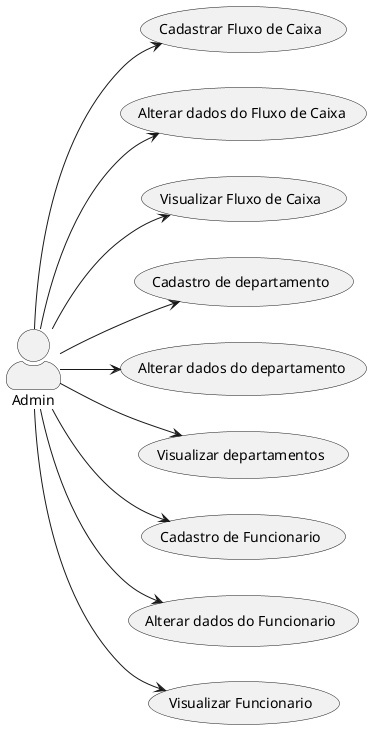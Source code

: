 @startuml
skinparam actorStyle awesome
left to right direction
"Admin" as Admin
    Admin --> (Cadastrar Fluxo de Caixa)
    Admin --> (Alterar dados do Fluxo de Caixa)
    Admin --> (Visualizar Fluxo de Caixa)
    Admin --> (Cadastro de departamento)
    Admin --> (Alterar dados do departamento)
    Admin --> (Visualizar departamentos)
    Admin --> (Cadastro de Funcionario)
    Admin --> (Alterar dados do Funcionario)
    Admin --> (Visualizar Funcionario)

@enduml
